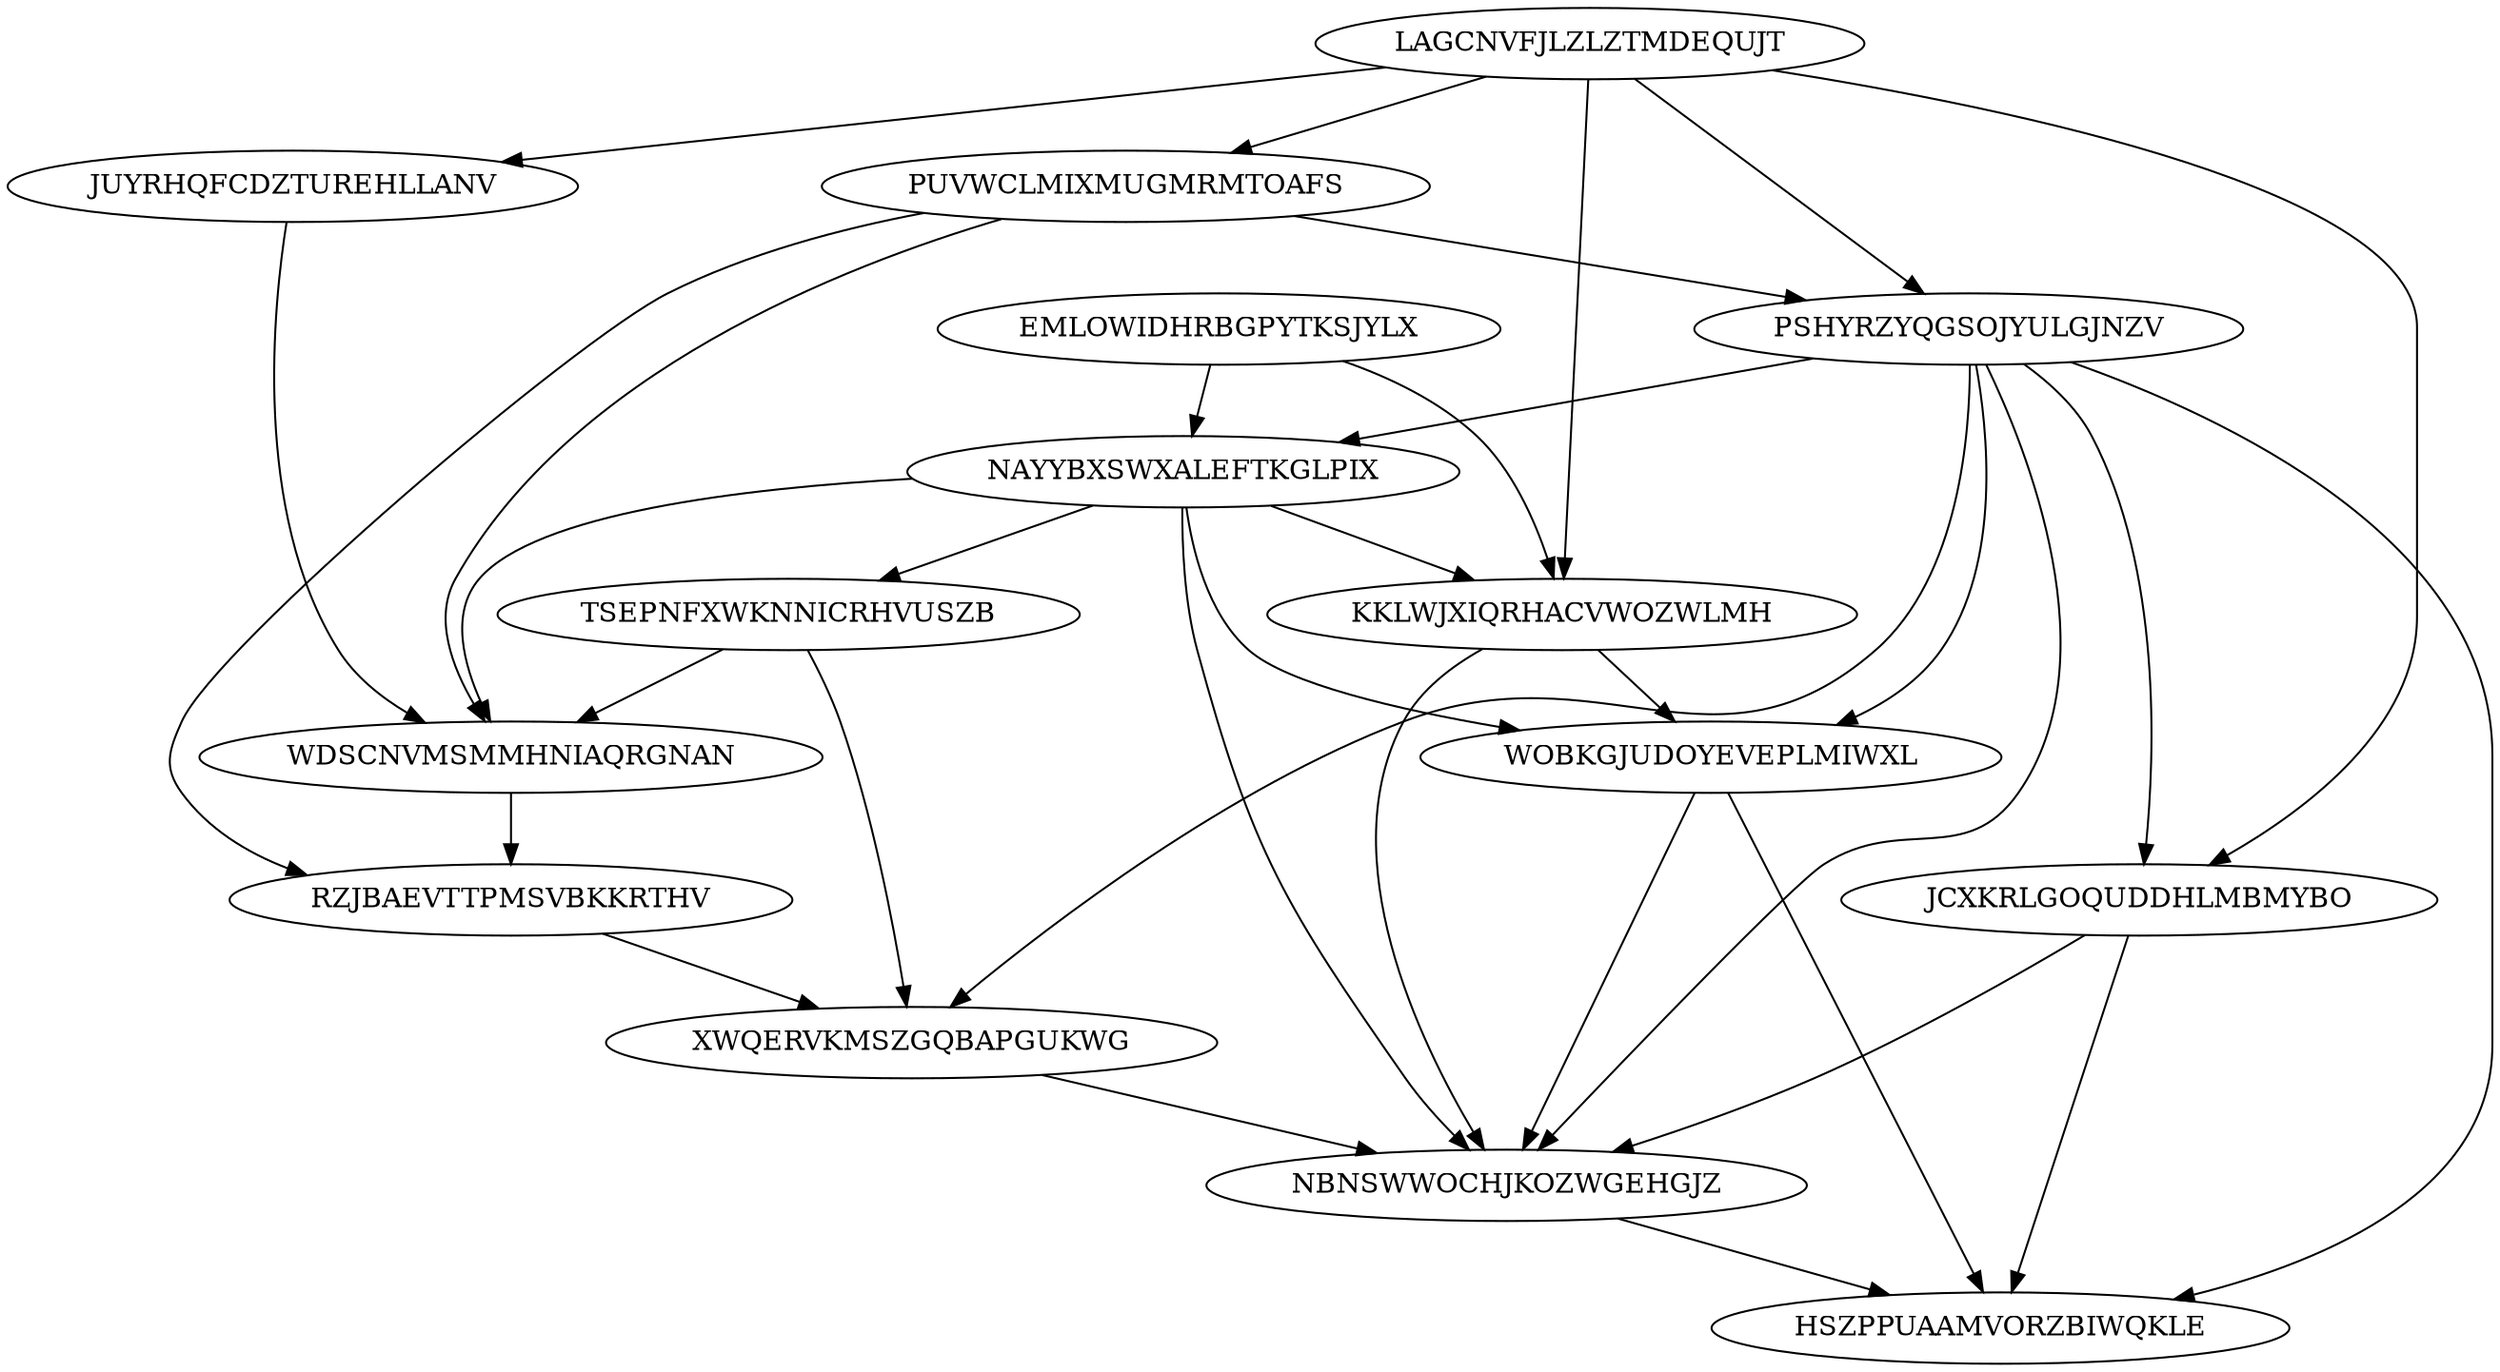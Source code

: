 digraph N15M34 {
	EMLOWIDHRBGPYTKSJYLX	[Weight=16];
	LAGCNVFJLZLZTMDEQUJT	[Weight=19];
	PUVWCLMIXMUGMRMTOAFS	[Weight=16];
	PSHYRZYQGSOJYULGJNZV	[Weight=17];
	JUYRHQFCDZTUREHLLANV	[Weight=14];
	NAYYBXSWXALEFTKGLPIX	[Weight=18];
	KKLWJXIQRHACVWOZWLMH	[Weight=15];
	JCXKRLGOQUDDHLMBMYBO	[Weight=14];
	TSEPNFXWKNNICRHVUSZB	[Weight=16];
	WDSCNVMSMMHNIAQRGNAN	[Weight=19];
	RZJBAEVTTPMSVBKKRTHV	[Weight=14];
	WOBKGJUDOYEVEPLMIWXL	[Weight=12];
	XWQERVKMSZGQBAPGUKWG	[Weight=13];
	NBNSWWOCHJKOZWGEHGJZ	[Weight=16];
	HSZPPUAAMVORZBIWQKLE	[Weight=18];
	TSEPNFXWKNNICRHVUSZB -> XWQERVKMSZGQBAPGUKWG [Weight=10];
	NAYYBXSWXALEFTKGLPIX -> WDSCNVMSMMHNIAQRGNAN [Weight=16];
	LAGCNVFJLZLZTMDEQUJT -> JUYRHQFCDZTUREHLLANV [Weight=16];
	PSHYRZYQGSOJYULGJNZV -> HSZPPUAAMVORZBIWQKLE [Weight=11];
	NBNSWWOCHJKOZWGEHGJZ -> HSZPPUAAMVORZBIWQKLE [Weight=18];
	NAYYBXSWXALEFTKGLPIX -> TSEPNFXWKNNICRHVUSZB [Weight=15];
	PUVWCLMIXMUGMRMTOAFS -> WDSCNVMSMMHNIAQRGNAN [Weight=17];
	NAYYBXSWXALEFTKGLPIX -> WOBKGJUDOYEVEPLMIWXL [Weight=18];
	NAYYBXSWXALEFTKGLPIX -> NBNSWWOCHJKOZWGEHGJZ [Weight=12];
	PSHYRZYQGSOJYULGJNZV -> NAYYBXSWXALEFTKGLPIX [Weight=13];
	RZJBAEVTTPMSVBKKRTHV -> XWQERVKMSZGQBAPGUKWG [Weight=16];
	PSHYRZYQGSOJYULGJNZV -> NBNSWWOCHJKOZWGEHGJZ [Weight=17];
	LAGCNVFJLZLZTMDEQUJT -> PSHYRZYQGSOJYULGJNZV [Weight=20];
	JCXKRLGOQUDDHLMBMYBO -> NBNSWWOCHJKOZWGEHGJZ [Weight=16];
	EMLOWIDHRBGPYTKSJYLX -> KKLWJXIQRHACVWOZWLMH [Weight=11];
	TSEPNFXWKNNICRHVUSZB -> WDSCNVMSMMHNIAQRGNAN [Weight=11];
	KKLWJXIQRHACVWOZWLMH -> WOBKGJUDOYEVEPLMIWXL [Weight=12];
	WOBKGJUDOYEVEPLMIWXL -> HSZPPUAAMVORZBIWQKLE [Weight=17];
	PSHYRZYQGSOJYULGJNZV -> XWQERVKMSZGQBAPGUKWG [Weight=18];
	PSHYRZYQGSOJYULGJNZV -> JCXKRLGOQUDDHLMBMYBO [Weight=10];
	WOBKGJUDOYEVEPLMIWXL -> NBNSWWOCHJKOZWGEHGJZ [Weight=14];
	NAYYBXSWXALEFTKGLPIX -> KKLWJXIQRHACVWOZWLMH [Weight=17];
	PUVWCLMIXMUGMRMTOAFS -> RZJBAEVTTPMSVBKKRTHV [Weight=13];
	XWQERVKMSZGQBAPGUKWG -> NBNSWWOCHJKOZWGEHGJZ [Weight=11];
	WDSCNVMSMMHNIAQRGNAN -> RZJBAEVTTPMSVBKKRTHV [Weight=20];
	LAGCNVFJLZLZTMDEQUJT -> KKLWJXIQRHACVWOZWLMH [Weight=13];
	JUYRHQFCDZTUREHLLANV -> WDSCNVMSMMHNIAQRGNAN [Weight=13];
	PUVWCLMIXMUGMRMTOAFS -> PSHYRZYQGSOJYULGJNZV [Weight=19];
	JCXKRLGOQUDDHLMBMYBO -> HSZPPUAAMVORZBIWQKLE [Weight=14];
	EMLOWIDHRBGPYTKSJYLX -> NAYYBXSWXALEFTKGLPIX [Weight=18];
	LAGCNVFJLZLZTMDEQUJT -> PUVWCLMIXMUGMRMTOAFS [Weight=19];
	KKLWJXIQRHACVWOZWLMH -> NBNSWWOCHJKOZWGEHGJZ [Weight=17];
	PSHYRZYQGSOJYULGJNZV -> WOBKGJUDOYEVEPLMIWXL [Weight=10];
	LAGCNVFJLZLZTMDEQUJT -> JCXKRLGOQUDDHLMBMYBO [Weight=16];
}

